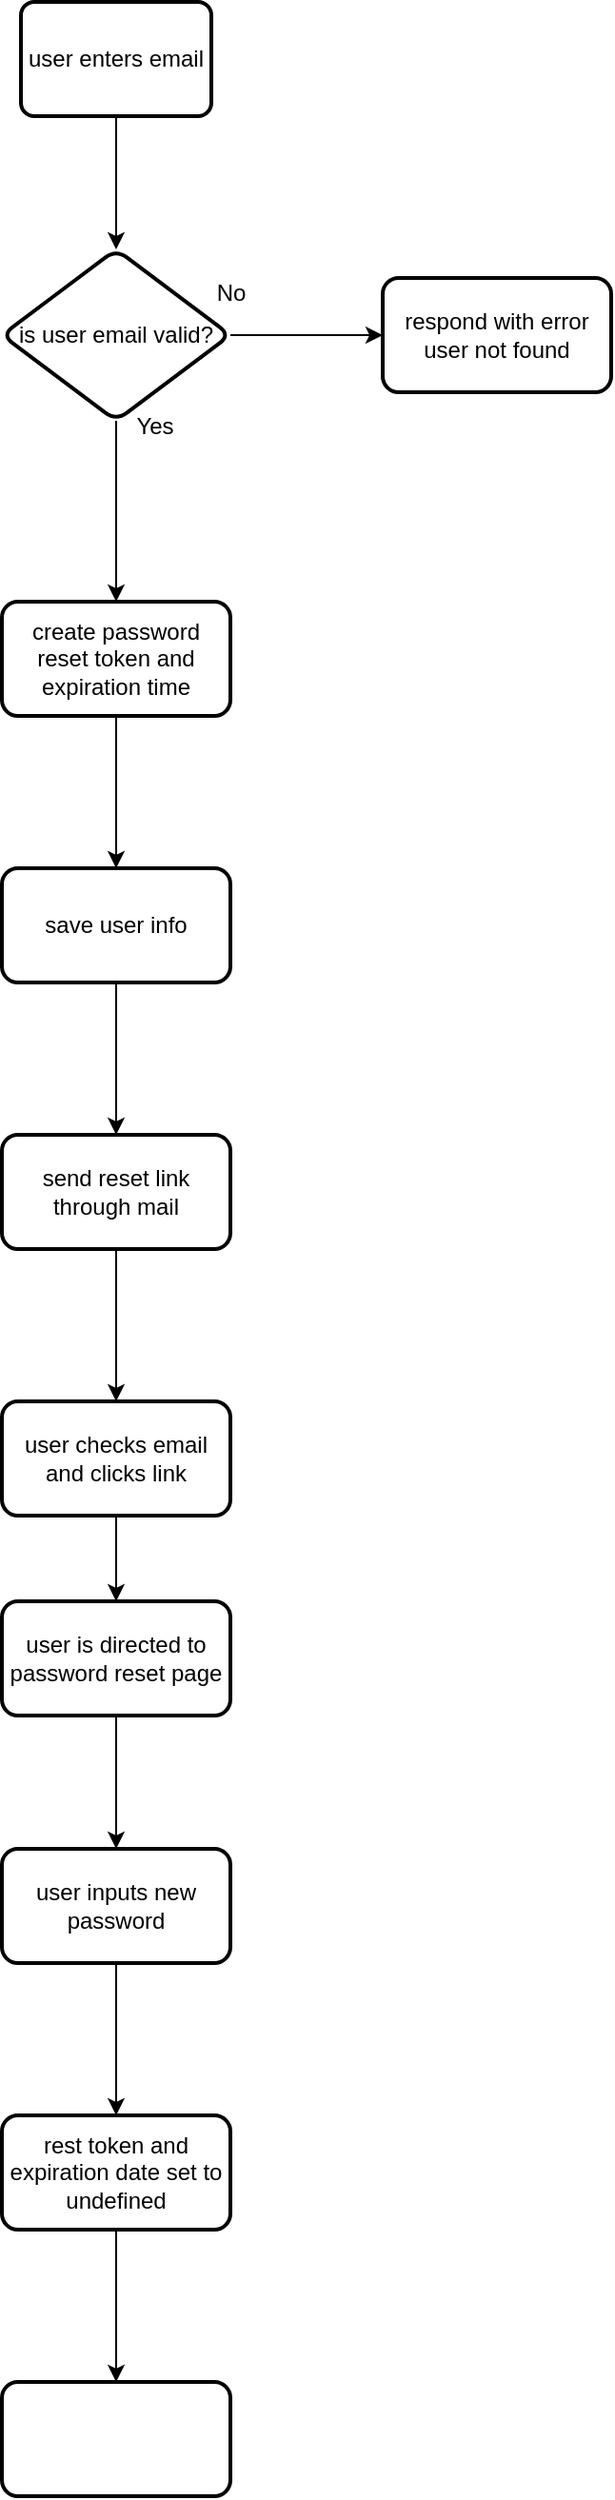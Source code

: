 <mxfile>
    <diagram id="V_t-oyGCkMchVRmalxEU" name="Page-1">
        <mxGraphModel dx="503" dy="467" grid="1" gridSize="10" guides="1" tooltips="1" connect="1" arrows="1" fold="1" page="1" pageScale="1" pageWidth="850" pageHeight="1100" math="0" shadow="0">
            <root>
                <mxCell id="0"/>
                <mxCell id="1" parent="0"/>
                <mxCell id="7" value="" style="edgeStyle=none;html=1;" edge="1" parent="1" source="2" target="6">
                    <mxGeometry relative="1" as="geometry"/>
                </mxCell>
                <mxCell id="2" value="user enters email" style="rounded=1;whiteSpace=wrap;html=1;absoluteArcSize=1;arcSize=14;strokeWidth=2;" vertex="1" parent="1">
                    <mxGeometry x="210" y="300" width="100" height="60" as="geometry"/>
                </mxCell>
                <mxCell id="9" value="" style="edgeStyle=none;html=1;" edge="1" parent="1" source="6" target="8">
                    <mxGeometry relative="1" as="geometry"/>
                </mxCell>
                <mxCell id="12" value="" style="edgeStyle=none;html=1;" edge="1" parent="1" source="6" target="11">
                    <mxGeometry relative="1" as="geometry"/>
                </mxCell>
                <mxCell id="6" value="is user email valid?" style="rhombus;whiteSpace=wrap;html=1;rounded=1;arcSize=14;strokeWidth=2;" vertex="1" parent="1">
                    <mxGeometry x="200" y="430" width="120" height="90" as="geometry"/>
                </mxCell>
                <mxCell id="15" value="" style="edgeStyle=none;html=1;" edge="1" parent="1" source="8" target="14">
                    <mxGeometry relative="1" as="geometry"/>
                </mxCell>
                <mxCell id="8" value="create password reset token and expiration time" style="whiteSpace=wrap;html=1;rounded=1;arcSize=14;strokeWidth=2;" vertex="1" parent="1">
                    <mxGeometry x="200" y="615" width="120" height="60" as="geometry"/>
                </mxCell>
                <mxCell id="10" value="Yes" style="text;html=1;align=center;verticalAlign=middle;resizable=0;points=[];autosize=1;strokeColor=none;fillColor=none;" vertex="1" parent="1">
                    <mxGeometry x="260" y="508" width="40" height="30" as="geometry"/>
                </mxCell>
                <mxCell id="11" value="respond with error&lt;div&gt;user not found&lt;/div&gt;" style="whiteSpace=wrap;html=1;rounded=1;arcSize=14;strokeWidth=2;" vertex="1" parent="1">
                    <mxGeometry x="400" y="445" width="120" height="60" as="geometry"/>
                </mxCell>
                <mxCell id="13" value="No" style="text;html=1;align=center;verticalAlign=middle;resizable=0;points=[];autosize=1;strokeColor=none;fillColor=none;" vertex="1" parent="1">
                    <mxGeometry x="300" y="438" width="40" height="30" as="geometry"/>
                </mxCell>
                <mxCell id="17" value="" style="edgeStyle=none;html=1;" edge="1" parent="1" source="14" target="16">
                    <mxGeometry relative="1" as="geometry"/>
                </mxCell>
                <mxCell id="14" value="save user info" style="whiteSpace=wrap;html=1;rounded=1;arcSize=14;strokeWidth=2;" vertex="1" parent="1">
                    <mxGeometry x="200" y="755" width="120" height="60" as="geometry"/>
                </mxCell>
                <mxCell id="19" value="" style="edgeStyle=none;html=1;" edge="1" parent="1" source="16" target="18">
                    <mxGeometry relative="1" as="geometry"/>
                </mxCell>
                <mxCell id="16" value="send reset link through mail" style="whiteSpace=wrap;html=1;rounded=1;arcSize=14;strokeWidth=2;" vertex="1" parent="1">
                    <mxGeometry x="200" y="895" width="120" height="60" as="geometry"/>
                </mxCell>
                <mxCell id="25" value="" style="edgeStyle=none;html=1;" edge="1" parent="1" source="18" target="24">
                    <mxGeometry relative="1" as="geometry"/>
                </mxCell>
                <mxCell id="18" value="user checks email and clicks link" style="whiteSpace=wrap;html=1;rounded=1;arcSize=14;strokeWidth=2;" vertex="1" parent="1">
                    <mxGeometry x="200" y="1035" width="120" height="60" as="geometry"/>
                </mxCell>
                <mxCell id="23" value="" style="edgeStyle=none;html=1;" edge="1" parent="1" source="20" target="22">
                    <mxGeometry relative="1" as="geometry"/>
                </mxCell>
                <mxCell id="20" value="user inputs new password" style="whiteSpace=wrap;html=1;rounded=1;arcSize=14;strokeWidth=2;" vertex="1" parent="1">
                    <mxGeometry x="200" y="1270" width="120" height="60" as="geometry"/>
                </mxCell>
                <mxCell id="29" value="" style="edgeStyle=none;html=1;" edge="1" parent="1" source="22" target="28">
                    <mxGeometry relative="1" as="geometry"/>
                </mxCell>
                <mxCell id="22" value="rest token and expiration date set to undefined" style="whiteSpace=wrap;html=1;rounded=1;arcSize=14;strokeWidth=2;" vertex="1" parent="1">
                    <mxGeometry x="200" y="1410" width="120" height="60" as="geometry"/>
                </mxCell>
                <mxCell id="27" value="" style="edgeStyle=none;html=1;" edge="1" parent="1" source="24" target="20">
                    <mxGeometry relative="1" as="geometry"/>
                </mxCell>
                <mxCell id="24" value="user is directed to password reset page" style="whiteSpace=wrap;html=1;rounded=1;arcSize=14;strokeWidth=2;" vertex="1" parent="1">
                    <mxGeometry x="200" y="1140" width="120" height="60" as="geometry"/>
                </mxCell>
                <mxCell id="28" value="" style="whiteSpace=wrap;html=1;rounded=1;arcSize=14;strokeWidth=2;" vertex="1" parent="1">
                    <mxGeometry x="200" y="1550" width="120" height="60" as="geometry"/>
                </mxCell>
            </root>
        </mxGraphModel>
    </diagram>
</mxfile>